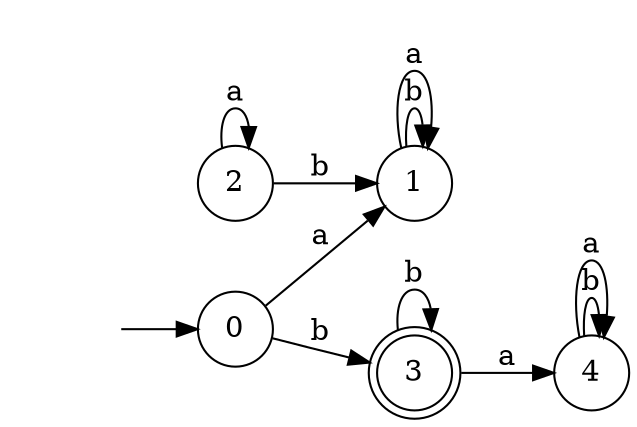 digraph {
  rankdir=LR;
  0 [label="0", shape = circle];
  0 -> 3 [label="b"];
  0 -> 1 [label="a"];
  1 [label="1", shape = circle];
  1 -> 1 [label="b"];
  1 -> 1 [label="a"];
  2 [label="2", shape = circle];
  2 -> 1 [label="b"];
  2 -> 2 [label="a"];
  3 [label="3", shape = doublecircle];
  3 -> 3 [label="b"];
  3 -> 4 [label="a"];
  4 [label="4", shape = circle];
  4 -> 4 [label="b"];
  4 -> 4 [label="a"];
  5 [label="", shape = plaintext];
  5 -> 0 [label=""];
}
